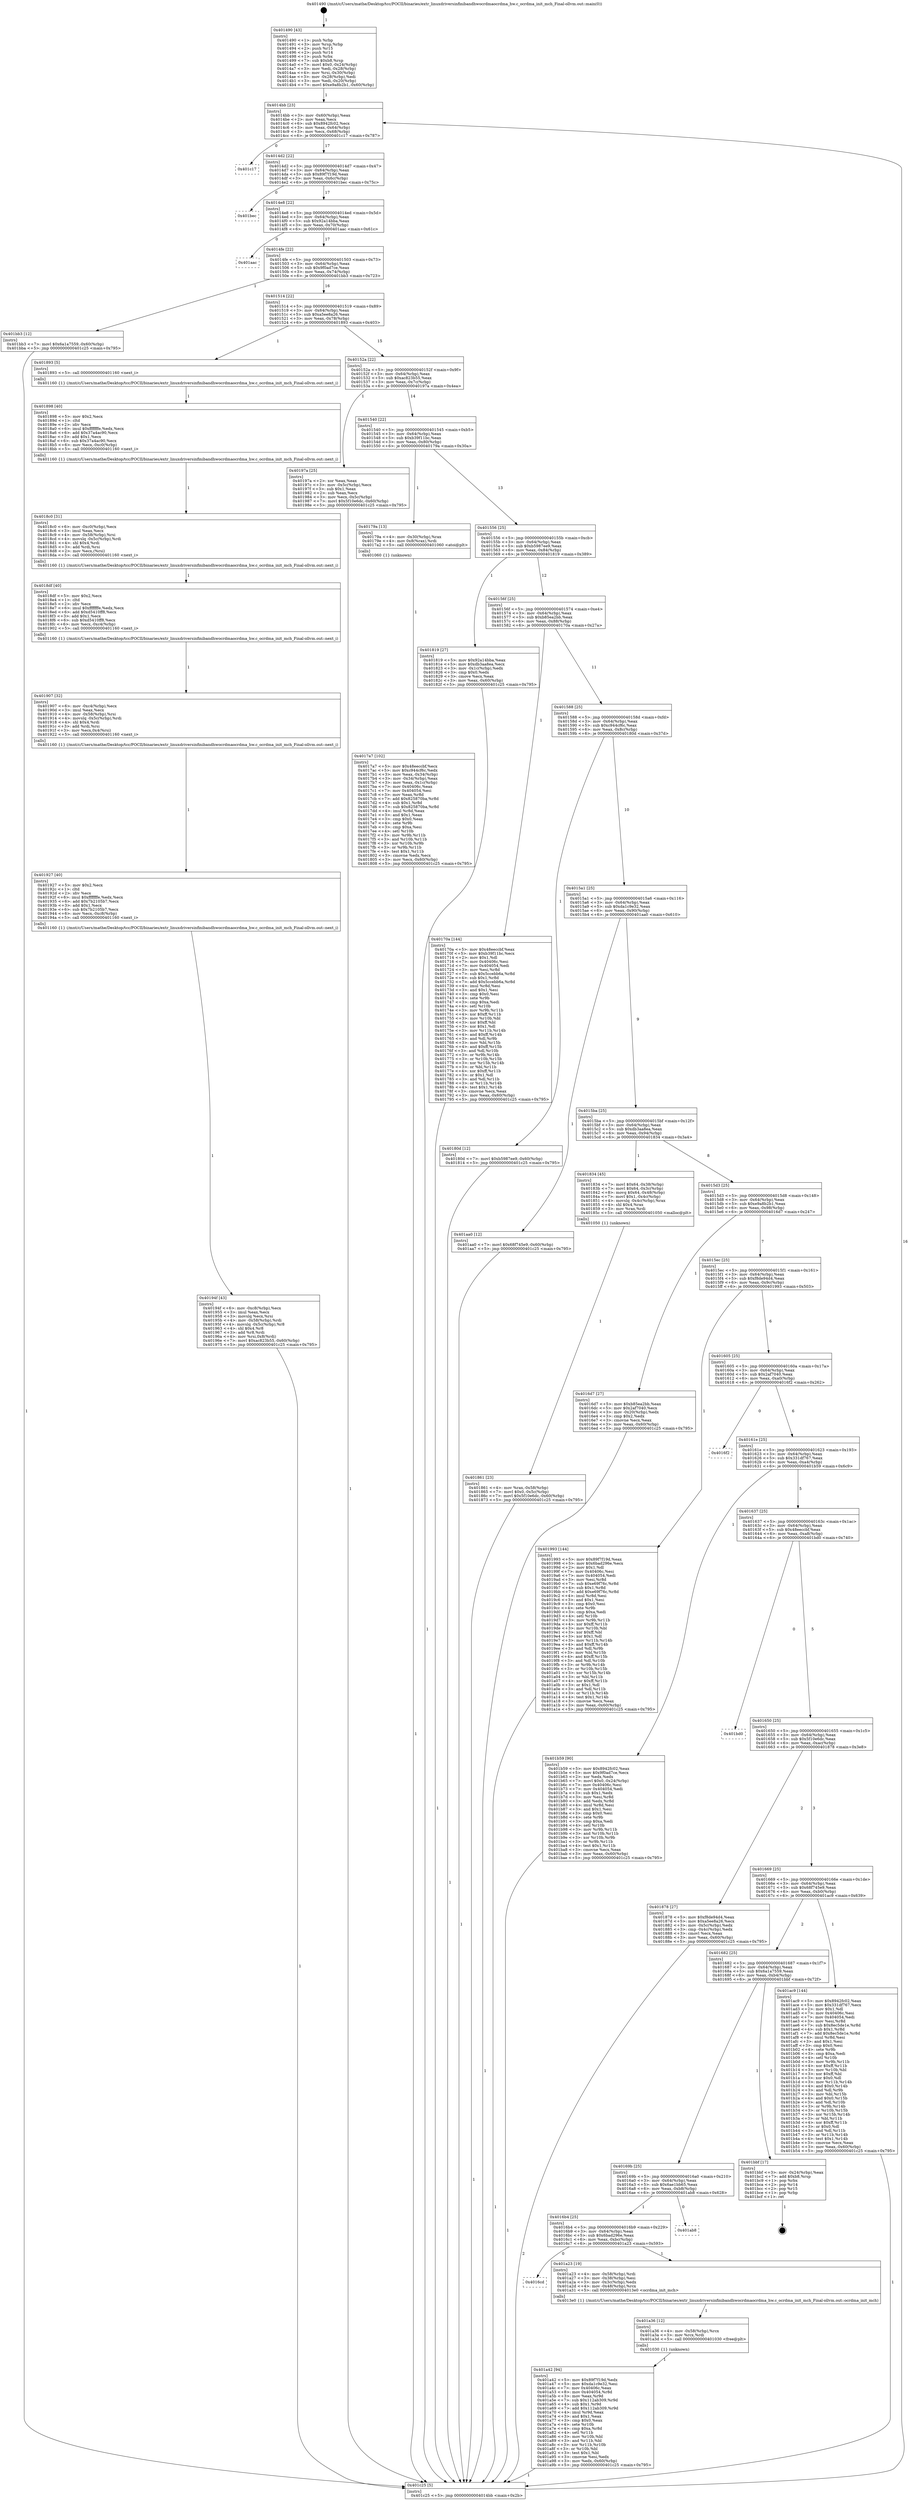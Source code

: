 digraph "0x401490" {
  label = "0x401490 (/mnt/c/Users/mathe/Desktop/tcc/POCII/binaries/extr_linuxdriversinfinibandhwocrdmaocrdma_hw.c_ocrdma_init_mch_Final-ollvm.out::main(0))"
  labelloc = "t"
  node[shape=record]

  Entry [label="",width=0.3,height=0.3,shape=circle,fillcolor=black,style=filled]
  "0x4014bb" [label="{
     0x4014bb [23]\l
     | [instrs]\l
     &nbsp;&nbsp;0x4014bb \<+3\>: mov -0x60(%rbp),%eax\l
     &nbsp;&nbsp;0x4014be \<+2\>: mov %eax,%ecx\l
     &nbsp;&nbsp;0x4014c0 \<+6\>: sub $0x8942fc02,%ecx\l
     &nbsp;&nbsp;0x4014c6 \<+3\>: mov %eax,-0x64(%rbp)\l
     &nbsp;&nbsp;0x4014c9 \<+3\>: mov %ecx,-0x68(%rbp)\l
     &nbsp;&nbsp;0x4014cc \<+6\>: je 0000000000401c17 \<main+0x787\>\l
  }"]
  "0x401c17" [label="{
     0x401c17\l
  }", style=dashed]
  "0x4014d2" [label="{
     0x4014d2 [22]\l
     | [instrs]\l
     &nbsp;&nbsp;0x4014d2 \<+5\>: jmp 00000000004014d7 \<main+0x47\>\l
     &nbsp;&nbsp;0x4014d7 \<+3\>: mov -0x64(%rbp),%eax\l
     &nbsp;&nbsp;0x4014da \<+5\>: sub $0x89f7f19d,%eax\l
     &nbsp;&nbsp;0x4014df \<+3\>: mov %eax,-0x6c(%rbp)\l
     &nbsp;&nbsp;0x4014e2 \<+6\>: je 0000000000401bec \<main+0x75c\>\l
  }"]
  Exit [label="",width=0.3,height=0.3,shape=circle,fillcolor=black,style=filled,peripheries=2]
  "0x401bec" [label="{
     0x401bec\l
  }", style=dashed]
  "0x4014e8" [label="{
     0x4014e8 [22]\l
     | [instrs]\l
     &nbsp;&nbsp;0x4014e8 \<+5\>: jmp 00000000004014ed \<main+0x5d\>\l
     &nbsp;&nbsp;0x4014ed \<+3\>: mov -0x64(%rbp),%eax\l
     &nbsp;&nbsp;0x4014f0 \<+5\>: sub $0x92a14bba,%eax\l
     &nbsp;&nbsp;0x4014f5 \<+3\>: mov %eax,-0x70(%rbp)\l
     &nbsp;&nbsp;0x4014f8 \<+6\>: je 0000000000401aac \<main+0x61c\>\l
  }"]
  "0x401a42" [label="{
     0x401a42 [94]\l
     | [instrs]\l
     &nbsp;&nbsp;0x401a42 \<+5\>: mov $0x89f7f19d,%edx\l
     &nbsp;&nbsp;0x401a47 \<+5\>: mov $0xda1c9e32,%esi\l
     &nbsp;&nbsp;0x401a4c \<+7\>: mov 0x40406c,%eax\l
     &nbsp;&nbsp;0x401a53 \<+8\>: mov 0x404054,%r8d\l
     &nbsp;&nbsp;0x401a5b \<+3\>: mov %eax,%r9d\l
     &nbsp;&nbsp;0x401a5e \<+7\>: sub $0x112ab309,%r9d\l
     &nbsp;&nbsp;0x401a65 \<+4\>: sub $0x1,%r9d\l
     &nbsp;&nbsp;0x401a69 \<+7\>: add $0x112ab309,%r9d\l
     &nbsp;&nbsp;0x401a70 \<+4\>: imul %r9d,%eax\l
     &nbsp;&nbsp;0x401a74 \<+3\>: and $0x1,%eax\l
     &nbsp;&nbsp;0x401a77 \<+3\>: cmp $0x0,%eax\l
     &nbsp;&nbsp;0x401a7a \<+4\>: sete %r10b\l
     &nbsp;&nbsp;0x401a7e \<+4\>: cmp $0xa,%r8d\l
     &nbsp;&nbsp;0x401a82 \<+4\>: setl %r11b\l
     &nbsp;&nbsp;0x401a86 \<+3\>: mov %r10b,%bl\l
     &nbsp;&nbsp;0x401a89 \<+3\>: and %r11b,%bl\l
     &nbsp;&nbsp;0x401a8c \<+3\>: xor %r11b,%r10b\l
     &nbsp;&nbsp;0x401a8f \<+3\>: or %r10b,%bl\l
     &nbsp;&nbsp;0x401a92 \<+3\>: test $0x1,%bl\l
     &nbsp;&nbsp;0x401a95 \<+3\>: cmovne %esi,%edx\l
     &nbsp;&nbsp;0x401a98 \<+3\>: mov %edx,-0x60(%rbp)\l
     &nbsp;&nbsp;0x401a9b \<+5\>: jmp 0000000000401c25 \<main+0x795\>\l
  }"]
  "0x401aac" [label="{
     0x401aac\l
  }", style=dashed]
  "0x4014fe" [label="{
     0x4014fe [22]\l
     | [instrs]\l
     &nbsp;&nbsp;0x4014fe \<+5\>: jmp 0000000000401503 \<main+0x73\>\l
     &nbsp;&nbsp;0x401503 \<+3\>: mov -0x64(%rbp),%eax\l
     &nbsp;&nbsp;0x401506 \<+5\>: sub $0x9f0ad7ce,%eax\l
     &nbsp;&nbsp;0x40150b \<+3\>: mov %eax,-0x74(%rbp)\l
     &nbsp;&nbsp;0x40150e \<+6\>: je 0000000000401bb3 \<main+0x723\>\l
  }"]
  "0x401a36" [label="{
     0x401a36 [12]\l
     | [instrs]\l
     &nbsp;&nbsp;0x401a36 \<+4\>: mov -0x58(%rbp),%rcx\l
     &nbsp;&nbsp;0x401a3a \<+3\>: mov %rcx,%rdi\l
     &nbsp;&nbsp;0x401a3d \<+5\>: call 0000000000401030 \<free@plt\>\l
     | [calls]\l
     &nbsp;&nbsp;0x401030 \{1\} (unknown)\l
  }"]
  "0x401bb3" [label="{
     0x401bb3 [12]\l
     | [instrs]\l
     &nbsp;&nbsp;0x401bb3 \<+7\>: movl $0x6a1a7559,-0x60(%rbp)\l
     &nbsp;&nbsp;0x401bba \<+5\>: jmp 0000000000401c25 \<main+0x795\>\l
  }"]
  "0x401514" [label="{
     0x401514 [22]\l
     | [instrs]\l
     &nbsp;&nbsp;0x401514 \<+5\>: jmp 0000000000401519 \<main+0x89\>\l
     &nbsp;&nbsp;0x401519 \<+3\>: mov -0x64(%rbp),%eax\l
     &nbsp;&nbsp;0x40151c \<+5\>: sub $0xa5ee8a26,%eax\l
     &nbsp;&nbsp;0x401521 \<+3\>: mov %eax,-0x78(%rbp)\l
     &nbsp;&nbsp;0x401524 \<+6\>: je 0000000000401893 \<main+0x403\>\l
  }"]
  "0x4016cd" [label="{
     0x4016cd\l
  }", style=dashed]
  "0x401893" [label="{
     0x401893 [5]\l
     | [instrs]\l
     &nbsp;&nbsp;0x401893 \<+5\>: call 0000000000401160 \<next_i\>\l
     | [calls]\l
     &nbsp;&nbsp;0x401160 \{1\} (/mnt/c/Users/mathe/Desktop/tcc/POCII/binaries/extr_linuxdriversinfinibandhwocrdmaocrdma_hw.c_ocrdma_init_mch_Final-ollvm.out::next_i)\l
  }"]
  "0x40152a" [label="{
     0x40152a [22]\l
     | [instrs]\l
     &nbsp;&nbsp;0x40152a \<+5\>: jmp 000000000040152f \<main+0x9f\>\l
     &nbsp;&nbsp;0x40152f \<+3\>: mov -0x64(%rbp),%eax\l
     &nbsp;&nbsp;0x401532 \<+5\>: sub $0xac823b55,%eax\l
     &nbsp;&nbsp;0x401537 \<+3\>: mov %eax,-0x7c(%rbp)\l
     &nbsp;&nbsp;0x40153a \<+6\>: je 000000000040197a \<main+0x4ea\>\l
  }"]
  "0x401a23" [label="{
     0x401a23 [19]\l
     | [instrs]\l
     &nbsp;&nbsp;0x401a23 \<+4\>: mov -0x58(%rbp),%rdi\l
     &nbsp;&nbsp;0x401a27 \<+3\>: mov -0x38(%rbp),%esi\l
     &nbsp;&nbsp;0x401a2a \<+3\>: mov -0x3c(%rbp),%edx\l
     &nbsp;&nbsp;0x401a2d \<+4\>: mov -0x48(%rbp),%rcx\l
     &nbsp;&nbsp;0x401a31 \<+5\>: call 00000000004013e0 \<ocrdma_init_mch\>\l
     | [calls]\l
     &nbsp;&nbsp;0x4013e0 \{1\} (/mnt/c/Users/mathe/Desktop/tcc/POCII/binaries/extr_linuxdriversinfinibandhwocrdmaocrdma_hw.c_ocrdma_init_mch_Final-ollvm.out::ocrdma_init_mch)\l
  }"]
  "0x40197a" [label="{
     0x40197a [25]\l
     | [instrs]\l
     &nbsp;&nbsp;0x40197a \<+2\>: xor %eax,%eax\l
     &nbsp;&nbsp;0x40197c \<+3\>: mov -0x5c(%rbp),%ecx\l
     &nbsp;&nbsp;0x40197f \<+3\>: sub $0x1,%eax\l
     &nbsp;&nbsp;0x401982 \<+2\>: sub %eax,%ecx\l
     &nbsp;&nbsp;0x401984 \<+3\>: mov %ecx,-0x5c(%rbp)\l
     &nbsp;&nbsp;0x401987 \<+7\>: movl $0x5f10e6dc,-0x60(%rbp)\l
     &nbsp;&nbsp;0x40198e \<+5\>: jmp 0000000000401c25 \<main+0x795\>\l
  }"]
  "0x401540" [label="{
     0x401540 [22]\l
     | [instrs]\l
     &nbsp;&nbsp;0x401540 \<+5\>: jmp 0000000000401545 \<main+0xb5\>\l
     &nbsp;&nbsp;0x401545 \<+3\>: mov -0x64(%rbp),%eax\l
     &nbsp;&nbsp;0x401548 \<+5\>: sub $0xb39f11bc,%eax\l
     &nbsp;&nbsp;0x40154d \<+3\>: mov %eax,-0x80(%rbp)\l
     &nbsp;&nbsp;0x401550 \<+6\>: je 000000000040179a \<main+0x30a\>\l
  }"]
  "0x4016b4" [label="{
     0x4016b4 [25]\l
     | [instrs]\l
     &nbsp;&nbsp;0x4016b4 \<+5\>: jmp 00000000004016b9 \<main+0x229\>\l
     &nbsp;&nbsp;0x4016b9 \<+3\>: mov -0x64(%rbp),%eax\l
     &nbsp;&nbsp;0x4016bc \<+5\>: sub $0x6bad296e,%eax\l
     &nbsp;&nbsp;0x4016c1 \<+6\>: mov %eax,-0xbc(%rbp)\l
     &nbsp;&nbsp;0x4016c7 \<+6\>: je 0000000000401a23 \<main+0x593\>\l
  }"]
  "0x40179a" [label="{
     0x40179a [13]\l
     | [instrs]\l
     &nbsp;&nbsp;0x40179a \<+4\>: mov -0x30(%rbp),%rax\l
     &nbsp;&nbsp;0x40179e \<+4\>: mov 0x8(%rax),%rdi\l
     &nbsp;&nbsp;0x4017a2 \<+5\>: call 0000000000401060 \<atoi@plt\>\l
     | [calls]\l
     &nbsp;&nbsp;0x401060 \{1\} (unknown)\l
  }"]
  "0x401556" [label="{
     0x401556 [25]\l
     | [instrs]\l
     &nbsp;&nbsp;0x401556 \<+5\>: jmp 000000000040155b \<main+0xcb\>\l
     &nbsp;&nbsp;0x40155b \<+3\>: mov -0x64(%rbp),%eax\l
     &nbsp;&nbsp;0x40155e \<+5\>: sub $0xb5987ee9,%eax\l
     &nbsp;&nbsp;0x401563 \<+6\>: mov %eax,-0x84(%rbp)\l
     &nbsp;&nbsp;0x401569 \<+6\>: je 0000000000401819 \<main+0x389\>\l
  }"]
  "0x401ab8" [label="{
     0x401ab8\l
  }", style=dashed]
  "0x401819" [label="{
     0x401819 [27]\l
     | [instrs]\l
     &nbsp;&nbsp;0x401819 \<+5\>: mov $0x92a14bba,%eax\l
     &nbsp;&nbsp;0x40181e \<+5\>: mov $0xdb3aa8ea,%ecx\l
     &nbsp;&nbsp;0x401823 \<+3\>: mov -0x1c(%rbp),%edx\l
     &nbsp;&nbsp;0x401826 \<+3\>: cmp $0x0,%edx\l
     &nbsp;&nbsp;0x401829 \<+3\>: cmove %ecx,%eax\l
     &nbsp;&nbsp;0x40182c \<+3\>: mov %eax,-0x60(%rbp)\l
     &nbsp;&nbsp;0x40182f \<+5\>: jmp 0000000000401c25 \<main+0x795\>\l
  }"]
  "0x40156f" [label="{
     0x40156f [25]\l
     | [instrs]\l
     &nbsp;&nbsp;0x40156f \<+5\>: jmp 0000000000401574 \<main+0xe4\>\l
     &nbsp;&nbsp;0x401574 \<+3\>: mov -0x64(%rbp),%eax\l
     &nbsp;&nbsp;0x401577 \<+5\>: sub $0xb85ea2bb,%eax\l
     &nbsp;&nbsp;0x40157c \<+6\>: mov %eax,-0x88(%rbp)\l
     &nbsp;&nbsp;0x401582 \<+6\>: je 000000000040170a \<main+0x27a\>\l
  }"]
  "0x40169b" [label="{
     0x40169b [25]\l
     | [instrs]\l
     &nbsp;&nbsp;0x40169b \<+5\>: jmp 00000000004016a0 \<main+0x210\>\l
     &nbsp;&nbsp;0x4016a0 \<+3\>: mov -0x64(%rbp),%eax\l
     &nbsp;&nbsp;0x4016a3 \<+5\>: sub $0x6ae1bb65,%eax\l
     &nbsp;&nbsp;0x4016a8 \<+6\>: mov %eax,-0xb8(%rbp)\l
     &nbsp;&nbsp;0x4016ae \<+6\>: je 0000000000401ab8 \<main+0x628\>\l
  }"]
  "0x40170a" [label="{
     0x40170a [144]\l
     | [instrs]\l
     &nbsp;&nbsp;0x40170a \<+5\>: mov $0x48eeccbf,%eax\l
     &nbsp;&nbsp;0x40170f \<+5\>: mov $0xb39f11bc,%ecx\l
     &nbsp;&nbsp;0x401714 \<+2\>: mov $0x1,%dl\l
     &nbsp;&nbsp;0x401716 \<+7\>: mov 0x40406c,%esi\l
     &nbsp;&nbsp;0x40171d \<+7\>: mov 0x404054,%edi\l
     &nbsp;&nbsp;0x401724 \<+3\>: mov %esi,%r8d\l
     &nbsp;&nbsp;0x401727 \<+7\>: sub $0x5ccebb6a,%r8d\l
     &nbsp;&nbsp;0x40172e \<+4\>: sub $0x1,%r8d\l
     &nbsp;&nbsp;0x401732 \<+7\>: add $0x5ccebb6a,%r8d\l
     &nbsp;&nbsp;0x401739 \<+4\>: imul %r8d,%esi\l
     &nbsp;&nbsp;0x40173d \<+3\>: and $0x1,%esi\l
     &nbsp;&nbsp;0x401740 \<+3\>: cmp $0x0,%esi\l
     &nbsp;&nbsp;0x401743 \<+4\>: sete %r9b\l
     &nbsp;&nbsp;0x401747 \<+3\>: cmp $0xa,%edi\l
     &nbsp;&nbsp;0x40174a \<+4\>: setl %r10b\l
     &nbsp;&nbsp;0x40174e \<+3\>: mov %r9b,%r11b\l
     &nbsp;&nbsp;0x401751 \<+4\>: xor $0xff,%r11b\l
     &nbsp;&nbsp;0x401755 \<+3\>: mov %r10b,%bl\l
     &nbsp;&nbsp;0x401758 \<+3\>: xor $0xff,%bl\l
     &nbsp;&nbsp;0x40175b \<+3\>: xor $0x1,%dl\l
     &nbsp;&nbsp;0x40175e \<+3\>: mov %r11b,%r14b\l
     &nbsp;&nbsp;0x401761 \<+4\>: and $0xff,%r14b\l
     &nbsp;&nbsp;0x401765 \<+3\>: and %dl,%r9b\l
     &nbsp;&nbsp;0x401768 \<+3\>: mov %bl,%r15b\l
     &nbsp;&nbsp;0x40176b \<+4\>: and $0xff,%r15b\l
     &nbsp;&nbsp;0x40176f \<+3\>: and %dl,%r10b\l
     &nbsp;&nbsp;0x401772 \<+3\>: or %r9b,%r14b\l
     &nbsp;&nbsp;0x401775 \<+3\>: or %r10b,%r15b\l
     &nbsp;&nbsp;0x401778 \<+3\>: xor %r15b,%r14b\l
     &nbsp;&nbsp;0x40177b \<+3\>: or %bl,%r11b\l
     &nbsp;&nbsp;0x40177e \<+4\>: xor $0xff,%r11b\l
     &nbsp;&nbsp;0x401782 \<+3\>: or $0x1,%dl\l
     &nbsp;&nbsp;0x401785 \<+3\>: and %dl,%r11b\l
     &nbsp;&nbsp;0x401788 \<+3\>: or %r11b,%r14b\l
     &nbsp;&nbsp;0x40178b \<+4\>: test $0x1,%r14b\l
     &nbsp;&nbsp;0x40178f \<+3\>: cmovne %ecx,%eax\l
     &nbsp;&nbsp;0x401792 \<+3\>: mov %eax,-0x60(%rbp)\l
     &nbsp;&nbsp;0x401795 \<+5\>: jmp 0000000000401c25 \<main+0x795\>\l
  }"]
  "0x401588" [label="{
     0x401588 [25]\l
     | [instrs]\l
     &nbsp;&nbsp;0x401588 \<+5\>: jmp 000000000040158d \<main+0xfd\>\l
     &nbsp;&nbsp;0x40158d \<+3\>: mov -0x64(%rbp),%eax\l
     &nbsp;&nbsp;0x401590 \<+5\>: sub $0xc944cf6c,%eax\l
     &nbsp;&nbsp;0x401595 \<+6\>: mov %eax,-0x8c(%rbp)\l
     &nbsp;&nbsp;0x40159b \<+6\>: je 000000000040180d \<main+0x37d\>\l
  }"]
  "0x401bbf" [label="{
     0x401bbf [17]\l
     | [instrs]\l
     &nbsp;&nbsp;0x401bbf \<+3\>: mov -0x24(%rbp),%eax\l
     &nbsp;&nbsp;0x401bc2 \<+7\>: add $0xb8,%rsp\l
     &nbsp;&nbsp;0x401bc9 \<+1\>: pop %rbx\l
     &nbsp;&nbsp;0x401bca \<+2\>: pop %r14\l
     &nbsp;&nbsp;0x401bcc \<+2\>: pop %r15\l
     &nbsp;&nbsp;0x401bce \<+1\>: pop %rbp\l
     &nbsp;&nbsp;0x401bcf \<+1\>: ret\l
  }"]
  "0x40180d" [label="{
     0x40180d [12]\l
     | [instrs]\l
     &nbsp;&nbsp;0x40180d \<+7\>: movl $0xb5987ee9,-0x60(%rbp)\l
     &nbsp;&nbsp;0x401814 \<+5\>: jmp 0000000000401c25 \<main+0x795\>\l
  }"]
  "0x4015a1" [label="{
     0x4015a1 [25]\l
     | [instrs]\l
     &nbsp;&nbsp;0x4015a1 \<+5\>: jmp 00000000004015a6 \<main+0x116\>\l
     &nbsp;&nbsp;0x4015a6 \<+3\>: mov -0x64(%rbp),%eax\l
     &nbsp;&nbsp;0x4015a9 \<+5\>: sub $0xda1c9e32,%eax\l
     &nbsp;&nbsp;0x4015ae \<+6\>: mov %eax,-0x90(%rbp)\l
     &nbsp;&nbsp;0x4015b4 \<+6\>: je 0000000000401aa0 \<main+0x610\>\l
  }"]
  "0x401682" [label="{
     0x401682 [25]\l
     | [instrs]\l
     &nbsp;&nbsp;0x401682 \<+5\>: jmp 0000000000401687 \<main+0x1f7\>\l
     &nbsp;&nbsp;0x401687 \<+3\>: mov -0x64(%rbp),%eax\l
     &nbsp;&nbsp;0x40168a \<+5\>: sub $0x6a1a7559,%eax\l
     &nbsp;&nbsp;0x40168f \<+6\>: mov %eax,-0xb4(%rbp)\l
     &nbsp;&nbsp;0x401695 \<+6\>: je 0000000000401bbf \<main+0x72f\>\l
  }"]
  "0x401aa0" [label="{
     0x401aa0 [12]\l
     | [instrs]\l
     &nbsp;&nbsp;0x401aa0 \<+7\>: movl $0x68f745e9,-0x60(%rbp)\l
     &nbsp;&nbsp;0x401aa7 \<+5\>: jmp 0000000000401c25 \<main+0x795\>\l
  }"]
  "0x4015ba" [label="{
     0x4015ba [25]\l
     | [instrs]\l
     &nbsp;&nbsp;0x4015ba \<+5\>: jmp 00000000004015bf \<main+0x12f\>\l
     &nbsp;&nbsp;0x4015bf \<+3\>: mov -0x64(%rbp),%eax\l
     &nbsp;&nbsp;0x4015c2 \<+5\>: sub $0xdb3aa8ea,%eax\l
     &nbsp;&nbsp;0x4015c7 \<+6\>: mov %eax,-0x94(%rbp)\l
     &nbsp;&nbsp;0x4015cd \<+6\>: je 0000000000401834 \<main+0x3a4\>\l
  }"]
  "0x401ac9" [label="{
     0x401ac9 [144]\l
     | [instrs]\l
     &nbsp;&nbsp;0x401ac9 \<+5\>: mov $0x8942fc02,%eax\l
     &nbsp;&nbsp;0x401ace \<+5\>: mov $0x331df767,%ecx\l
     &nbsp;&nbsp;0x401ad3 \<+2\>: mov $0x1,%dl\l
     &nbsp;&nbsp;0x401ad5 \<+7\>: mov 0x40406c,%esi\l
     &nbsp;&nbsp;0x401adc \<+7\>: mov 0x404054,%edi\l
     &nbsp;&nbsp;0x401ae3 \<+3\>: mov %esi,%r8d\l
     &nbsp;&nbsp;0x401ae6 \<+7\>: sub $0x8ec5de1e,%r8d\l
     &nbsp;&nbsp;0x401aed \<+4\>: sub $0x1,%r8d\l
     &nbsp;&nbsp;0x401af1 \<+7\>: add $0x8ec5de1e,%r8d\l
     &nbsp;&nbsp;0x401af8 \<+4\>: imul %r8d,%esi\l
     &nbsp;&nbsp;0x401afc \<+3\>: and $0x1,%esi\l
     &nbsp;&nbsp;0x401aff \<+3\>: cmp $0x0,%esi\l
     &nbsp;&nbsp;0x401b02 \<+4\>: sete %r9b\l
     &nbsp;&nbsp;0x401b06 \<+3\>: cmp $0xa,%edi\l
     &nbsp;&nbsp;0x401b09 \<+4\>: setl %r10b\l
     &nbsp;&nbsp;0x401b0d \<+3\>: mov %r9b,%r11b\l
     &nbsp;&nbsp;0x401b10 \<+4\>: xor $0xff,%r11b\l
     &nbsp;&nbsp;0x401b14 \<+3\>: mov %r10b,%bl\l
     &nbsp;&nbsp;0x401b17 \<+3\>: xor $0xff,%bl\l
     &nbsp;&nbsp;0x401b1a \<+3\>: xor $0x0,%dl\l
     &nbsp;&nbsp;0x401b1d \<+3\>: mov %r11b,%r14b\l
     &nbsp;&nbsp;0x401b20 \<+4\>: and $0x0,%r14b\l
     &nbsp;&nbsp;0x401b24 \<+3\>: and %dl,%r9b\l
     &nbsp;&nbsp;0x401b27 \<+3\>: mov %bl,%r15b\l
     &nbsp;&nbsp;0x401b2a \<+4\>: and $0x0,%r15b\l
     &nbsp;&nbsp;0x401b2e \<+3\>: and %dl,%r10b\l
     &nbsp;&nbsp;0x401b31 \<+3\>: or %r9b,%r14b\l
     &nbsp;&nbsp;0x401b34 \<+3\>: or %r10b,%r15b\l
     &nbsp;&nbsp;0x401b37 \<+3\>: xor %r15b,%r14b\l
     &nbsp;&nbsp;0x401b3a \<+3\>: or %bl,%r11b\l
     &nbsp;&nbsp;0x401b3d \<+4\>: xor $0xff,%r11b\l
     &nbsp;&nbsp;0x401b41 \<+3\>: or $0x0,%dl\l
     &nbsp;&nbsp;0x401b44 \<+3\>: and %dl,%r11b\l
     &nbsp;&nbsp;0x401b47 \<+3\>: or %r11b,%r14b\l
     &nbsp;&nbsp;0x401b4a \<+4\>: test $0x1,%r14b\l
     &nbsp;&nbsp;0x401b4e \<+3\>: cmovne %ecx,%eax\l
     &nbsp;&nbsp;0x401b51 \<+3\>: mov %eax,-0x60(%rbp)\l
     &nbsp;&nbsp;0x401b54 \<+5\>: jmp 0000000000401c25 \<main+0x795\>\l
  }"]
  "0x401834" [label="{
     0x401834 [45]\l
     | [instrs]\l
     &nbsp;&nbsp;0x401834 \<+7\>: movl $0x64,-0x38(%rbp)\l
     &nbsp;&nbsp;0x40183b \<+7\>: movl $0x64,-0x3c(%rbp)\l
     &nbsp;&nbsp;0x401842 \<+8\>: movq $0x64,-0x48(%rbp)\l
     &nbsp;&nbsp;0x40184a \<+7\>: movl $0x1,-0x4c(%rbp)\l
     &nbsp;&nbsp;0x401851 \<+4\>: movslq -0x4c(%rbp),%rax\l
     &nbsp;&nbsp;0x401855 \<+4\>: shl $0x4,%rax\l
     &nbsp;&nbsp;0x401859 \<+3\>: mov %rax,%rdi\l
     &nbsp;&nbsp;0x40185c \<+5\>: call 0000000000401050 \<malloc@plt\>\l
     | [calls]\l
     &nbsp;&nbsp;0x401050 \{1\} (unknown)\l
  }"]
  "0x4015d3" [label="{
     0x4015d3 [25]\l
     | [instrs]\l
     &nbsp;&nbsp;0x4015d3 \<+5\>: jmp 00000000004015d8 \<main+0x148\>\l
     &nbsp;&nbsp;0x4015d8 \<+3\>: mov -0x64(%rbp),%eax\l
     &nbsp;&nbsp;0x4015db \<+5\>: sub $0xe9a8b2b1,%eax\l
     &nbsp;&nbsp;0x4015e0 \<+6\>: mov %eax,-0x98(%rbp)\l
     &nbsp;&nbsp;0x4015e6 \<+6\>: je 00000000004016d7 \<main+0x247\>\l
  }"]
  "0x40194f" [label="{
     0x40194f [43]\l
     | [instrs]\l
     &nbsp;&nbsp;0x40194f \<+6\>: mov -0xc8(%rbp),%ecx\l
     &nbsp;&nbsp;0x401955 \<+3\>: imul %eax,%ecx\l
     &nbsp;&nbsp;0x401958 \<+3\>: movslq %ecx,%rsi\l
     &nbsp;&nbsp;0x40195b \<+4\>: mov -0x58(%rbp),%rdi\l
     &nbsp;&nbsp;0x40195f \<+4\>: movslq -0x5c(%rbp),%r8\l
     &nbsp;&nbsp;0x401963 \<+4\>: shl $0x4,%r8\l
     &nbsp;&nbsp;0x401967 \<+3\>: add %r8,%rdi\l
     &nbsp;&nbsp;0x40196a \<+4\>: mov %rsi,0x8(%rdi)\l
     &nbsp;&nbsp;0x40196e \<+7\>: movl $0xac823b55,-0x60(%rbp)\l
     &nbsp;&nbsp;0x401975 \<+5\>: jmp 0000000000401c25 \<main+0x795\>\l
  }"]
  "0x4016d7" [label="{
     0x4016d7 [27]\l
     | [instrs]\l
     &nbsp;&nbsp;0x4016d7 \<+5\>: mov $0xb85ea2bb,%eax\l
     &nbsp;&nbsp;0x4016dc \<+5\>: mov $0x2af7040,%ecx\l
     &nbsp;&nbsp;0x4016e1 \<+3\>: mov -0x20(%rbp),%edx\l
     &nbsp;&nbsp;0x4016e4 \<+3\>: cmp $0x2,%edx\l
     &nbsp;&nbsp;0x4016e7 \<+3\>: cmovne %ecx,%eax\l
     &nbsp;&nbsp;0x4016ea \<+3\>: mov %eax,-0x60(%rbp)\l
     &nbsp;&nbsp;0x4016ed \<+5\>: jmp 0000000000401c25 \<main+0x795\>\l
  }"]
  "0x4015ec" [label="{
     0x4015ec [25]\l
     | [instrs]\l
     &nbsp;&nbsp;0x4015ec \<+5\>: jmp 00000000004015f1 \<main+0x161\>\l
     &nbsp;&nbsp;0x4015f1 \<+3\>: mov -0x64(%rbp),%eax\l
     &nbsp;&nbsp;0x4015f4 \<+5\>: sub $0xf8de94d4,%eax\l
     &nbsp;&nbsp;0x4015f9 \<+6\>: mov %eax,-0x9c(%rbp)\l
     &nbsp;&nbsp;0x4015ff \<+6\>: je 0000000000401993 \<main+0x503\>\l
  }"]
  "0x401c25" [label="{
     0x401c25 [5]\l
     | [instrs]\l
     &nbsp;&nbsp;0x401c25 \<+5\>: jmp 00000000004014bb \<main+0x2b\>\l
  }"]
  "0x401490" [label="{
     0x401490 [43]\l
     | [instrs]\l
     &nbsp;&nbsp;0x401490 \<+1\>: push %rbp\l
     &nbsp;&nbsp;0x401491 \<+3\>: mov %rsp,%rbp\l
     &nbsp;&nbsp;0x401494 \<+2\>: push %r15\l
     &nbsp;&nbsp;0x401496 \<+2\>: push %r14\l
     &nbsp;&nbsp;0x401498 \<+1\>: push %rbx\l
     &nbsp;&nbsp;0x401499 \<+7\>: sub $0xb8,%rsp\l
     &nbsp;&nbsp;0x4014a0 \<+7\>: movl $0x0,-0x24(%rbp)\l
     &nbsp;&nbsp;0x4014a7 \<+3\>: mov %edi,-0x28(%rbp)\l
     &nbsp;&nbsp;0x4014aa \<+4\>: mov %rsi,-0x30(%rbp)\l
     &nbsp;&nbsp;0x4014ae \<+3\>: mov -0x28(%rbp),%edi\l
     &nbsp;&nbsp;0x4014b1 \<+3\>: mov %edi,-0x20(%rbp)\l
     &nbsp;&nbsp;0x4014b4 \<+7\>: movl $0xe9a8b2b1,-0x60(%rbp)\l
  }"]
  "0x4017a7" [label="{
     0x4017a7 [102]\l
     | [instrs]\l
     &nbsp;&nbsp;0x4017a7 \<+5\>: mov $0x48eeccbf,%ecx\l
     &nbsp;&nbsp;0x4017ac \<+5\>: mov $0xc944cf6c,%edx\l
     &nbsp;&nbsp;0x4017b1 \<+3\>: mov %eax,-0x34(%rbp)\l
     &nbsp;&nbsp;0x4017b4 \<+3\>: mov -0x34(%rbp),%eax\l
     &nbsp;&nbsp;0x4017b7 \<+3\>: mov %eax,-0x1c(%rbp)\l
     &nbsp;&nbsp;0x4017ba \<+7\>: mov 0x40406c,%eax\l
     &nbsp;&nbsp;0x4017c1 \<+7\>: mov 0x404054,%esi\l
     &nbsp;&nbsp;0x4017c8 \<+3\>: mov %eax,%r8d\l
     &nbsp;&nbsp;0x4017cb \<+7\>: add $0x825870ba,%r8d\l
     &nbsp;&nbsp;0x4017d2 \<+4\>: sub $0x1,%r8d\l
     &nbsp;&nbsp;0x4017d6 \<+7\>: sub $0x825870ba,%r8d\l
     &nbsp;&nbsp;0x4017dd \<+4\>: imul %r8d,%eax\l
     &nbsp;&nbsp;0x4017e1 \<+3\>: and $0x1,%eax\l
     &nbsp;&nbsp;0x4017e4 \<+3\>: cmp $0x0,%eax\l
     &nbsp;&nbsp;0x4017e7 \<+4\>: sete %r9b\l
     &nbsp;&nbsp;0x4017eb \<+3\>: cmp $0xa,%esi\l
     &nbsp;&nbsp;0x4017ee \<+4\>: setl %r10b\l
     &nbsp;&nbsp;0x4017f2 \<+3\>: mov %r9b,%r11b\l
     &nbsp;&nbsp;0x4017f5 \<+3\>: and %r10b,%r11b\l
     &nbsp;&nbsp;0x4017f8 \<+3\>: xor %r10b,%r9b\l
     &nbsp;&nbsp;0x4017fb \<+3\>: or %r9b,%r11b\l
     &nbsp;&nbsp;0x4017fe \<+4\>: test $0x1,%r11b\l
     &nbsp;&nbsp;0x401802 \<+3\>: cmovne %edx,%ecx\l
     &nbsp;&nbsp;0x401805 \<+3\>: mov %ecx,-0x60(%rbp)\l
     &nbsp;&nbsp;0x401808 \<+5\>: jmp 0000000000401c25 \<main+0x795\>\l
  }"]
  "0x401861" [label="{
     0x401861 [23]\l
     | [instrs]\l
     &nbsp;&nbsp;0x401861 \<+4\>: mov %rax,-0x58(%rbp)\l
     &nbsp;&nbsp;0x401865 \<+7\>: movl $0x0,-0x5c(%rbp)\l
     &nbsp;&nbsp;0x40186c \<+7\>: movl $0x5f10e6dc,-0x60(%rbp)\l
     &nbsp;&nbsp;0x401873 \<+5\>: jmp 0000000000401c25 \<main+0x795\>\l
  }"]
  "0x401927" [label="{
     0x401927 [40]\l
     | [instrs]\l
     &nbsp;&nbsp;0x401927 \<+5\>: mov $0x2,%ecx\l
     &nbsp;&nbsp;0x40192c \<+1\>: cltd\l
     &nbsp;&nbsp;0x40192d \<+2\>: idiv %ecx\l
     &nbsp;&nbsp;0x40192f \<+6\>: imul $0xfffffffe,%edx,%ecx\l
     &nbsp;&nbsp;0x401935 \<+6\>: add $0x7b2105b7,%ecx\l
     &nbsp;&nbsp;0x40193b \<+3\>: add $0x1,%ecx\l
     &nbsp;&nbsp;0x40193e \<+6\>: sub $0x7b2105b7,%ecx\l
     &nbsp;&nbsp;0x401944 \<+6\>: mov %ecx,-0xc8(%rbp)\l
     &nbsp;&nbsp;0x40194a \<+5\>: call 0000000000401160 \<next_i\>\l
     | [calls]\l
     &nbsp;&nbsp;0x401160 \{1\} (/mnt/c/Users/mathe/Desktop/tcc/POCII/binaries/extr_linuxdriversinfinibandhwocrdmaocrdma_hw.c_ocrdma_init_mch_Final-ollvm.out::next_i)\l
  }"]
  "0x401993" [label="{
     0x401993 [144]\l
     | [instrs]\l
     &nbsp;&nbsp;0x401993 \<+5\>: mov $0x89f7f19d,%eax\l
     &nbsp;&nbsp;0x401998 \<+5\>: mov $0x6bad296e,%ecx\l
     &nbsp;&nbsp;0x40199d \<+2\>: mov $0x1,%dl\l
     &nbsp;&nbsp;0x40199f \<+7\>: mov 0x40406c,%esi\l
     &nbsp;&nbsp;0x4019a6 \<+7\>: mov 0x404054,%edi\l
     &nbsp;&nbsp;0x4019ad \<+3\>: mov %esi,%r8d\l
     &nbsp;&nbsp;0x4019b0 \<+7\>: sub $0xe69f76c,%r8d\l
     &nbsp;&nbsp;0x4019b7 \<+4\>: sub $0x1,%r8d\l
     &nbsp;&nbsp;0x4019bb \<+7\>: add $0xe69f76c,%r8d\l
     &nbsp;&nbsp;0x4019c2 \<+4\>: imul %r8d,%esi\l
     &nbsp;&nbsp;0x4019c6 \<+3\>: and $0x1,%esi\l
     &nbsp;&nbsp;0x4019c9 \<+3\>: cmp $0x0,%esi\l
     &nbsp;&nbsp;0x4019cc \<+4\>: sete %r9b\l
     &nbsp;&nbsp;0x4019d0 \<+3\>: cmp $0xa,%edi\l
     &nbsp;&nbsp;0x4019d3 \<+4\>: setl %r10b\l
     &nbsp;&nbsp;0x4019d7 \<+3\>: mov %r9b,%r11b\l
     &nbsp;&nbsp;0x4019da \<+4\>: xor $0xff,%r11b\l
     &nbsp;&nbsp;0x4019de \<+3\>: mov %r10b,%bl\l
     &nbsp;&nbsp;0x4019e1 \<+3\>: xor $0xff,%bl\l
     &nbsp;&nbsp;0x4019e4 \<+3\>: xor $0x1,%dl\l
     &nbsp;&nbsp;0x4019e7 \<+3\>: mov %r11b,%r14b\l
     &nbsp;&nbsp;0x4019ea \<+4\>: and $0xff,%r14b\l
     &nbsp;&nbsp;0x4019ee \<+3\>: and %dl,%r9b\l
     &nbsp;&nbsp;0x4019f1 \<+3\>: mov %bl,%r15b\l
     &nbsp;&nbsp;0x4019f4 \<+4\>: and $0xff,%r15b\l
     &nbsp;&nbsp;0x4019f8 \<+3\>: and %dl,%r10b\l
     &nbsp;&nbsp;0x4019fb \<+3\>: or %r9b,%r14b\l
     &nbsp;&nbsp;0x4019fe \<+3\>: or %r10b,%r15b\l
     &nbsp;&nbsp;0x401a01 \<+3\>: xor %r15b,%r14b\l
     &nbsp;&nbsp;0x401a04 \<+3\>: or %bl,%r11b\l
     &nbsp;&nbsp;0x401a07 \<+4\>: xor $0xff,%r11b\l
     &nbsp;&nbsp;0x401a0b \<+3\>: or $0x1,%dl\l
     &nbsp;&nbsp;0x401a0e \<+3\>: and %dl,%r11b\l
     &nbsp;&nbsp;0x401a11 \<+3\>: or %r11b,%r14b\l
     &nbsp;&nbsp;0x401a14 \<+4\>: test $0x1,%r14b\l
     &nbsp;&nbsp;0x401a18 \<+3\>: cmovne %ecx,%eax\l
     &nbsp;&nbsp;0x401a1b \<+3\>: mov %eax,-0x60(%rbp)\l
     &nbsp;&nbsp;0x401a1e \<+5\>: jmp 0000000000401c25 \<main+0x795\>\l
  }"]
  "0x401605" [label="{
     0x401605 [25]\l
     | [instrs]\l
     &nbsp;&nbsp;0x401605 \<+5\>: jmp 000000000040160a \<main+0x17a\>\l
     &nbsp;&nbsp;0x40160a \<+3\>: mov -0x64(%rbp),%eax\l
     &nbsp;&nbsp;0x40160d \<+5\>: sub $0x2af7040,%eax\l
     &nbsp;&nbsp;0x401612 \<+6\>: mov %eax,-0xa0(%rbp)\l
     &nbsp;&nbsp;0x401618 \<+6\>: je 00000000004016f2 \<main+0x262\>\l
  }"]
  "0x401907" [label="{
     0x401907 [32]\l
     | [instrs]\l
     &nbsp;&nbsp;0x401907 \<+6\>: mov -0xc4(%rbp),%ecx\l
     &nbsp;&nbsp;0x40190d \<+3\>: imul %eax,%ecx\l
     &nbsp;&nbsp;0x401910 \<+4\>: mov -0x58(%rbp),%rsi\l
     &nbsp;&nbsp;0x401914 \<+4\>: movslq -0x5c(%rbp),%rdi\l
     &nbsp;&nbsp;0x401918 \<+4\>: shl $0x4,%rdi\l
     &nbsp;&nbsp;0x40191c \<+3\>: add %rdi,%rsi\l
     &nbsp;&nbsp;0x40191f \<+3\>: mov %ecx,0x4(%rsi)\l
     &nbsp;&nbsp;0x401922 \<+5\>: call 0000000000401160 \<next_i\>\l
     | [calls]\l
     &nbsp;&nbsp;0x401160 \{1\} (/mnt/c/Users/mathe/Desktop/tcc/POCII/binaries/extr_linuxdriversinfinibandhwocrdmaocrdma_hw.c_ocrdma_init_mch_Final-ollvm.out::next_i)\l
  }"]
  "0x4016f2" [label="{
     0x4016f2\l
  }", style=dashed]
  "0x40161e" [label="{
     0x40161e [25]\l
     | [instrs]\l
     &nbsp;&nbsp;0x40161e \<+5\>: jmp 0000000000401623 \<main+0x193\>\l
     &nbsp;&nbsp;0x401623 \<+3\>: mov -0x64(%rbp),%eax\l
     &nbsp;&nbsp;0x401626 \<+5\>: sub $0x331df767,%eax\l
     &nbsp;&nbsp;0x40162b \<+6\>: mov %eax,-0xa4(%rbp)\l
     &nbsp;&nbsp;0x401631 \<+6\>: je 0000000000401b59 \<main+0x6c9\>\l
  }"]
  "0x4018df" [label="{
     0x4018df [40]\l
     | [instrs]\l
     &nbsp;&nbsp;0x4018df \<+5\>: mov $0x2,%ecx\l
     &nbsp;&nbsp;0x4018e4 \<+1\>: cltd\l
     &nbsp;&nbsp;0x4018e5 \<+2\>: idiv %ecx\l
     &nbsp;&nbsp;0x4018e7 \<+6\>: imul $0xfffffffe,%edx,%ecx\l
     &nbsp;&nbsp;0x4018ed \<+6\>: add $0xd5410ff8,%ecx\l
     &nbsp;&nbsp;0x4018f3 \<+3\>: add $0x1,%ecx\l
     &nbsp;&nbsp;0x4018f6 \<+6\>: sub $0xd5410ff8,%ecx\l
     &nbsp;&nbsp;0x4018fc \<+6\>: mov %ecx,-0xc4(%rbp)\l
     &nbsp;&nbsp;0x401902 \<+5\>: call 0000000000401160 \<next_i\>\l
     | [calls]\l
     &nbsp;&nbsp;0x401160 \{1\} (/mnt/c/Users/mathe/Desktop/tcc/POCII/binaries/extr_linuxdriversinfinibandhwocrdmaocrdma_hw.c_ocrdma_init_mch_Final-ollvm.out::next_i)\l
  }"]
  "0x401b59" [label="{
     0x401b59 [90]\l
     | [instrs]\l
     &nbsp;&nbsp;0x401b59 \<+5\>: mov $0x8942fc02,%eax\l
     &nbsp;&nbsp;0x401b5e \<+5\>: mov $0x9f0ad7ce,%ecx\l
     &nbsp;&nbsp;0x401b63 \<+2\>: xor %edx,%edx\l
     &nbsp;&nbsp;0x401b65 \<+7\>: movl $0x0,-0x24(%rbp)\l
     &nbsp;&nbsp;0x401b6c \<+7\>: mov 0x40406c,%esi\l
     &nbsp;&nbsp;0x401b73 \<+7\>: mov 0x404054,%edi\l
     &nbsp;&nbsp;0x401b7a \<+3\>: sub $0x1,%edx\l
     &nbsp;&nbsp;0x401b7d \<+3\>: mov %esi,%r8d\l
     &nbsp;&nbsp;0x401b80 \<+3\>: add %edx,%r8d\l
     &nbsp;&nbsp;0x401b83 \<+4\>: imul %r8d,%esi\l
     &nbsp;&nbsp;0x401b87 \<+3\>: and $0x1,%esi\l
     &nbsp;&nbsp;0x401b8a \<+3\>: cmp $0x0,%esi\l
     &nbsp;&nbsp;0x401b8d \<+4\>: sete %r9b\l
     &nbsp;&nbsp;0x401b91 \<+3\>: cmp $0xa,%edi\l
     &nbsp;&nbsp;0x401b94 \<+4\>: setl %r10b\l
     &nbsp;&nbsp;0x401b98 \<+3\>: mov %r9b,%r11b\l
     &nbsp;&nbsp;0x401b9b \<+3\>: and %r10b,%r11b\l
     &nbsp;&nbsp;0x401b9e \<+3\>: xor %r10b,%r9b\l
     &nbsp;&nbsp;0x401ba1 \<+3\>: or %r9b,%r11b\l
     &nbsp;&nbsp;0x401ba4 \<+4\>: test $0x1,%r11b\l
     &nbsp;&nbsp;0x401ba8 \<+3\>: cmovne %ecx,%eax\l
     &nbsp;&nbsp;0x401bab \<+3\>: mov %eax,-0x60(%rbp)\l
     &nbsp;&nbsp;0x401bae \<+5\>: jmp 0000000000401c25 \<main+0x795\>\l
  }"]
  "0x401637" [label="{
     0x401637 [25]\l
     | [instrs]\l
     &nbsp;&nbsp;0x401637 \<+5\>: jmp 000000000040163c \<main+0x1ac\>\l
     &nbsp;&nbsp;0x40163c \<+3\>: mov -0x64(%rbp),%eax\l
     &nbsp;&nbsp;0x40163f \<+5\>: sub $0x48eeccbf,%eax\l
     &nbsp;&nbsp;0x401644 \<+6\>: mov %eax,-0xa8(%rbp)\l
     &nbsp;&nbsp;0x40164a \<+6\>: je 0000000000401bd0 \<main+0x740\>\l
  }"]
  "0x4018c0" [label="{
     0x4018c0 [31]\l
     | [instrs]\l
     &nbsp;&nbsp;0x4018c0 \<+6\>: mov -0xc0(%rbp),%ecx\l
     &nbsp;&nbsp;0x4018c6 \<+3\>: imul %eax,%ecx\l
     &nbsp;&nbsp;0x4018c9 \<+4\>: mov -0x58(%rbp),%rsi\l
     &nbsp;&nbsp;0x4018cd \<+4\>: movslq -0x5c(%rbp),%rdi\l
     &nbsp;&nbsp;0x4018d1 \<+4\>: shl $0x4,%rdi\l
     &nbsp;&nbsp;0x4018d5 \<+3\>: add %rdi,%rsi\l
     &nbsp;&nbsp;0x4018d8 \<+2\>: mov %ecx,(%rsi)\l
     &nbsp;&nbsp;0x4018da \<+5\>: call 0000000000401160 \<next_i\>\l
     | [calls]\l
     &nbsp;&nbsp;0x401160 \{1\} (/mnt/c/Users/mathe/Desktop/tcc/POCII/binaries/extr_linuxdriversinfinibandhwocrdmaocrdma_hw.c_ocrdma_init_mch_Final-ollvm.out::next_i)\l
  }"]
  "0x401bd0" [label="{
     0x401bd0\l
  }", style=dashed]
  "0x401650" [label="{
     0x401650 [25]\l
     | [instrs]\l
     &nbsp;&nbsp;0x401650 \<+5\>: jmp 0000000000401655 \<main+0x1c5\>\l
     &nbsp;&nbsp;0x401655 \<+3\>: mov -0x64(%rbp),%eax\l
     &nbsp;&nbsp;0x401658 \<+5\>: sub $0x5f10e6dc,%eax\l
     &nbsp;&nbsp;0x40165d \<+6\>: mov %eax,-0xac(%rbp)\l
     &nbsp;&nbsp;0x401663 \<+6\>: je 0000000000401878 \<main+0x3e8\>\l
  }"]
  "0x401898" [label="{
     0x401898 [40]\l
     | [instrs]\l
     &nbsp;&nbsp;0x401898 \<+5\>: mov $0x2,%ecx\l
     &nbsp;&nbsp;0x40189d \<+1\>: cltd\l
     &nbsp;&nbsp;0x40189e \<+2\>: idiv %ecx\l
     &nbsp;&nbsp;0x4018a0 \<+6\>: imul $0xfffffffe,%edx,%ecx\l
     &nbsp;&nbsp;0x4018a6 \<+6\>: add $0x37a4ac90,%ecx\l
     &nbsp;&nbsp;0x4018ac \<+3\>: add $0x1,%ecx\l
     &nbsp;&nbsp;0x4018af \<+6\>: sub $0x37a4ac90,%ecx\l
     &nbsp;&nbsp;0x4018b5 \<+6\>: mov %ecx,-0xc0(%rbp)\l
     &nbsp;&nbsp;0x4018bb \<+5\>: call 0000000000401160 \<next_i\>\l
     | [calls]\l
     &nbsp;&nbsp;0x401160 \{1\} (/mnt/c/Users/mathe/Desktop/tcc/POCII/binaries/extr_linuxdriversinfinibandhwocrdmaocrdma_hw.c_ocrdma_init_mch_Final-ollvm.out::next_i)\l
  }"]
  "0x401878" [label="{
     0x401878 [27]\l
     | [instrs]\l
     &nbsp;&nbsp;0x401878 \<+5\>: mov $0xf8de94d4,%eax\l
     &nbsp;&nbsp;0x40187d \<+5\>: mov $0xa5ee8a26,%ecx\l
     &nbsp;&nbsp;0x401882 \<+3\>: mov -0x5c(%rbp),%edx\l
     &nbsp;&nbsp;0x401885 \<+3\>: cmp -0x4c(%rbp),%edx\l
     &nbsp;&nbsp;0x401888 \<+3\>: cmovl %ecx,%eax\l
     &nbsp;&nbsp;0x40188b \<+3\>: mov %eax,-0x60(%rbp)\l
     &nbsp;&nbsp;0x40188e \<+5\>: jmp 0000000000401c25 \<main+0x795\>\l
  }"]
  "0x401669" [label="{
     0x401669 [25]\l
     | [instrs]\l
     &nbsp;&nbsp;0x401669 \<+5\>: jmp 000000000040166e \<main+0x1de\>\l
     &nbsp;&nbsp;0x40166e \<+3\>: mov -0x64(%rbp),%eax\l
     &nbsp;&nbsp;0x401671 \<+5\>: sub $0x68f745e9,%eax\l
     &nbsp;&nbsp;0x401676 \<+6\>: mov %eax,-0xb0(%rbp)\l
     &nbsp;&nbsp;0x40167c \<+6\>: je 0000000000401ac9 \<main+0x639\>\l
  }"]
  Entry -> "0x401490" [label=" 1"]
  "0x4014bb" -> "0x401c17" [label=" 0"]
  "0x4014bb" -> "0x4014d2" [label=" 17"]
  "0x401bbf" -> Exit [label=" 1"]
  "0x4014d2" -> "0x401bec" [label=" 0"]
  "0x4014d2" -> "0x4014e8" [label=" 17"]
  "0x401bb3" -> "0x401c25" [label=" 1"]
  "0x4014e8" -> "0x401aac" [label=" 0"]
  "0x4014e8" -> "0x4014fe" [label=" 17"]
  "0x401b59" -> "0x401c25" [label=" 1"]
  "0x4014fe" -> "0x401bb3" [label=" 1"]
  "0x4014fe" -> "0x401514" [label=" 16"]
  "0x401ac9" -> "0x401c25" [label=" 1"]
  "0x401514" -> "0x401893" [label=" 1"]
  "0x401514" -> "0x40152a" [label=" 15"]
  "0x401aa0" -> "0x401c25" [label=" 1"]
  "0x40152a" -> "0x40197a" [label=" 1"]
  "0x40152a" -> "0x401540" [label=" 14"]
  "0x401a42" -> "0x401c25" [label=" 1"]
  "0x401540" -> "0x40179a" [label=" 1"]
  "0x401540" -> "0x401556" [label=" 13"]
  "0x401a23" -> "0x401a36" [label=" 1"]
  "0x401556" -> "0x401819" [label=" 1"]
  "0x401556" -> "0x40156f" [label=" 12"]
  "0x4016b4" -> "0x4016cd" [label=" 0"]
  "0x40156f" -> "0x40170a" [label=" 1"]
  "0x40156f" -> "0x401588" [label=" 11"]
  "0x401a36" -> "0x401a42" [label=" 1"]
  "0x401588" -> "0x40180d" [label=" 1"]
  "0x401588" -> "0x4015a1" [label=" 10"]
  "0x40169b" -> "0x4016b4" [label=" 1"]
  "0x4015a1" -> "0x401aa0" [label=" 1"]
  "0x4015a1" -> "0x4015ba" [label=" 9"]
  "0x4016b4" -> "0x401a23" [label=" 1"]
  "0x4015ba" -> "0x401834" [label=" 1"]
  "0x4015ba" -> "0x4015d3" [label=" 8"]
  "0x401682" -> "0x40169b" [label=" 1"]
  "0x4015d3" -> "0x4016d7" [label=" 1"]
  "0x4015d3" -> "0x4015ec" [label=" 7"]
  "0x4016d7" -> "0x401c25" [label=" 1"]
  "0x401490" -> "0x4014bb" [label=" 1"]
  "0x401c25" -> "0x4014bb" [label=" 16"]
  "0x40170a" -> "0x401c25" [label=" 1"]
  "0x40179a" -> "0x4017a7" [label=" 1"]
  "0x4017a7" -> "0x401c25" [label=" 1"]
  "0x40180d" -> "0x401c25" [label=" 1"]
  "0x401819" -> "0x401c25" [label=" 1"]
  "0x401834" -> "0x401861" [label=" 1"]
  "0x401861" -> "0x401c25" [label=" 1"]
  "0x40169b" -> "0x401ab8" [label=" 0"]
  "0x4015ec" -> "0x401993" [label=" 1"]
  "0x4015ec" -> "0x401605" [label=" 6"]
  "0x401669" -> "0x401682" [label=" 2"]
  "0x401605" -> "0x4016f2" [label=" 0"]
  "0x401605" -> "0x40161e" [label=" 6"]
  "0x401669" -> "0x401ac9" [label=" 1"]
  "0x40161e" -> "0x401b59" [label=" 1"]
  "0x40161e" -> "0x401637" [label=" 5"]
  "0x401682" -> "0x401bbf" [label=" 1"]
  "0x401637" -> "0x401bd0" [label=" 0"]
  "0x401637" -> "0x401650" [label=" 5"]
  "0x401993" -> "0x401c25" [label=" 1"]
  "0x401650" -> "0x401878" [label=" 2"]
  "0x401650" -> "0x401669" [label=" 3"]
  "0x401878" -> "0x401c25" [label=" 2"]
  "0x401893" -> "0x401898" [label=" 1"]
  "0x401898" -> "0x4018c0" [label=" 1"]
  "0x4018c0" -> "0x4018df" [label=" 1"]
  "0x4018df" -> "0x401907" [label=" 1"]
  "0x401907" -> "0x401927" [label=" 1"]
  "0x401927" -> "0x40194f" [label=" 1"]
  "0x40194f" -> "0x401c25" [label=" 1"]
  "0x40197a" -> "0x401c25" [label=" 1"]
}
